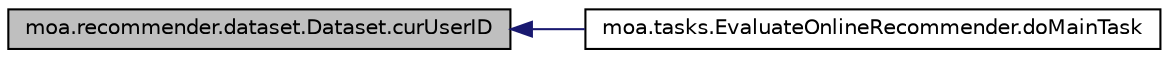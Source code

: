 digraph G
{
  edge [fontname="Helvetica",fontsize="10",labelfontname="Helvetica",labelfontsize="10"];
  node [fontname="Helvetica",fontsize="10",shape=record];
  rankdir=LR;
  Node1 [label="moa.recommender.dataset.Dataset.curUserID",height=0.2,width=0.4,color="black", fillcolor="grey75", style="filled" fontcolor="black"];
  Node1 -> Node2 [dir=back,color="midnightblue",fontsize="10",style="solid",fontname="Helvetica"];
  Node2 [label="moa.tasks.EvaluateOnlineRecommender.doMainTask",height=0.2,width=0.4,color="black", fillcolor="white", style="filled",URL="$classmoa_1_1tasks_1_1EvaluateOnlineRecommender.html#add28346c2689180b6dcb7640a6f15091",tooltip="This method performs this task."];
}
